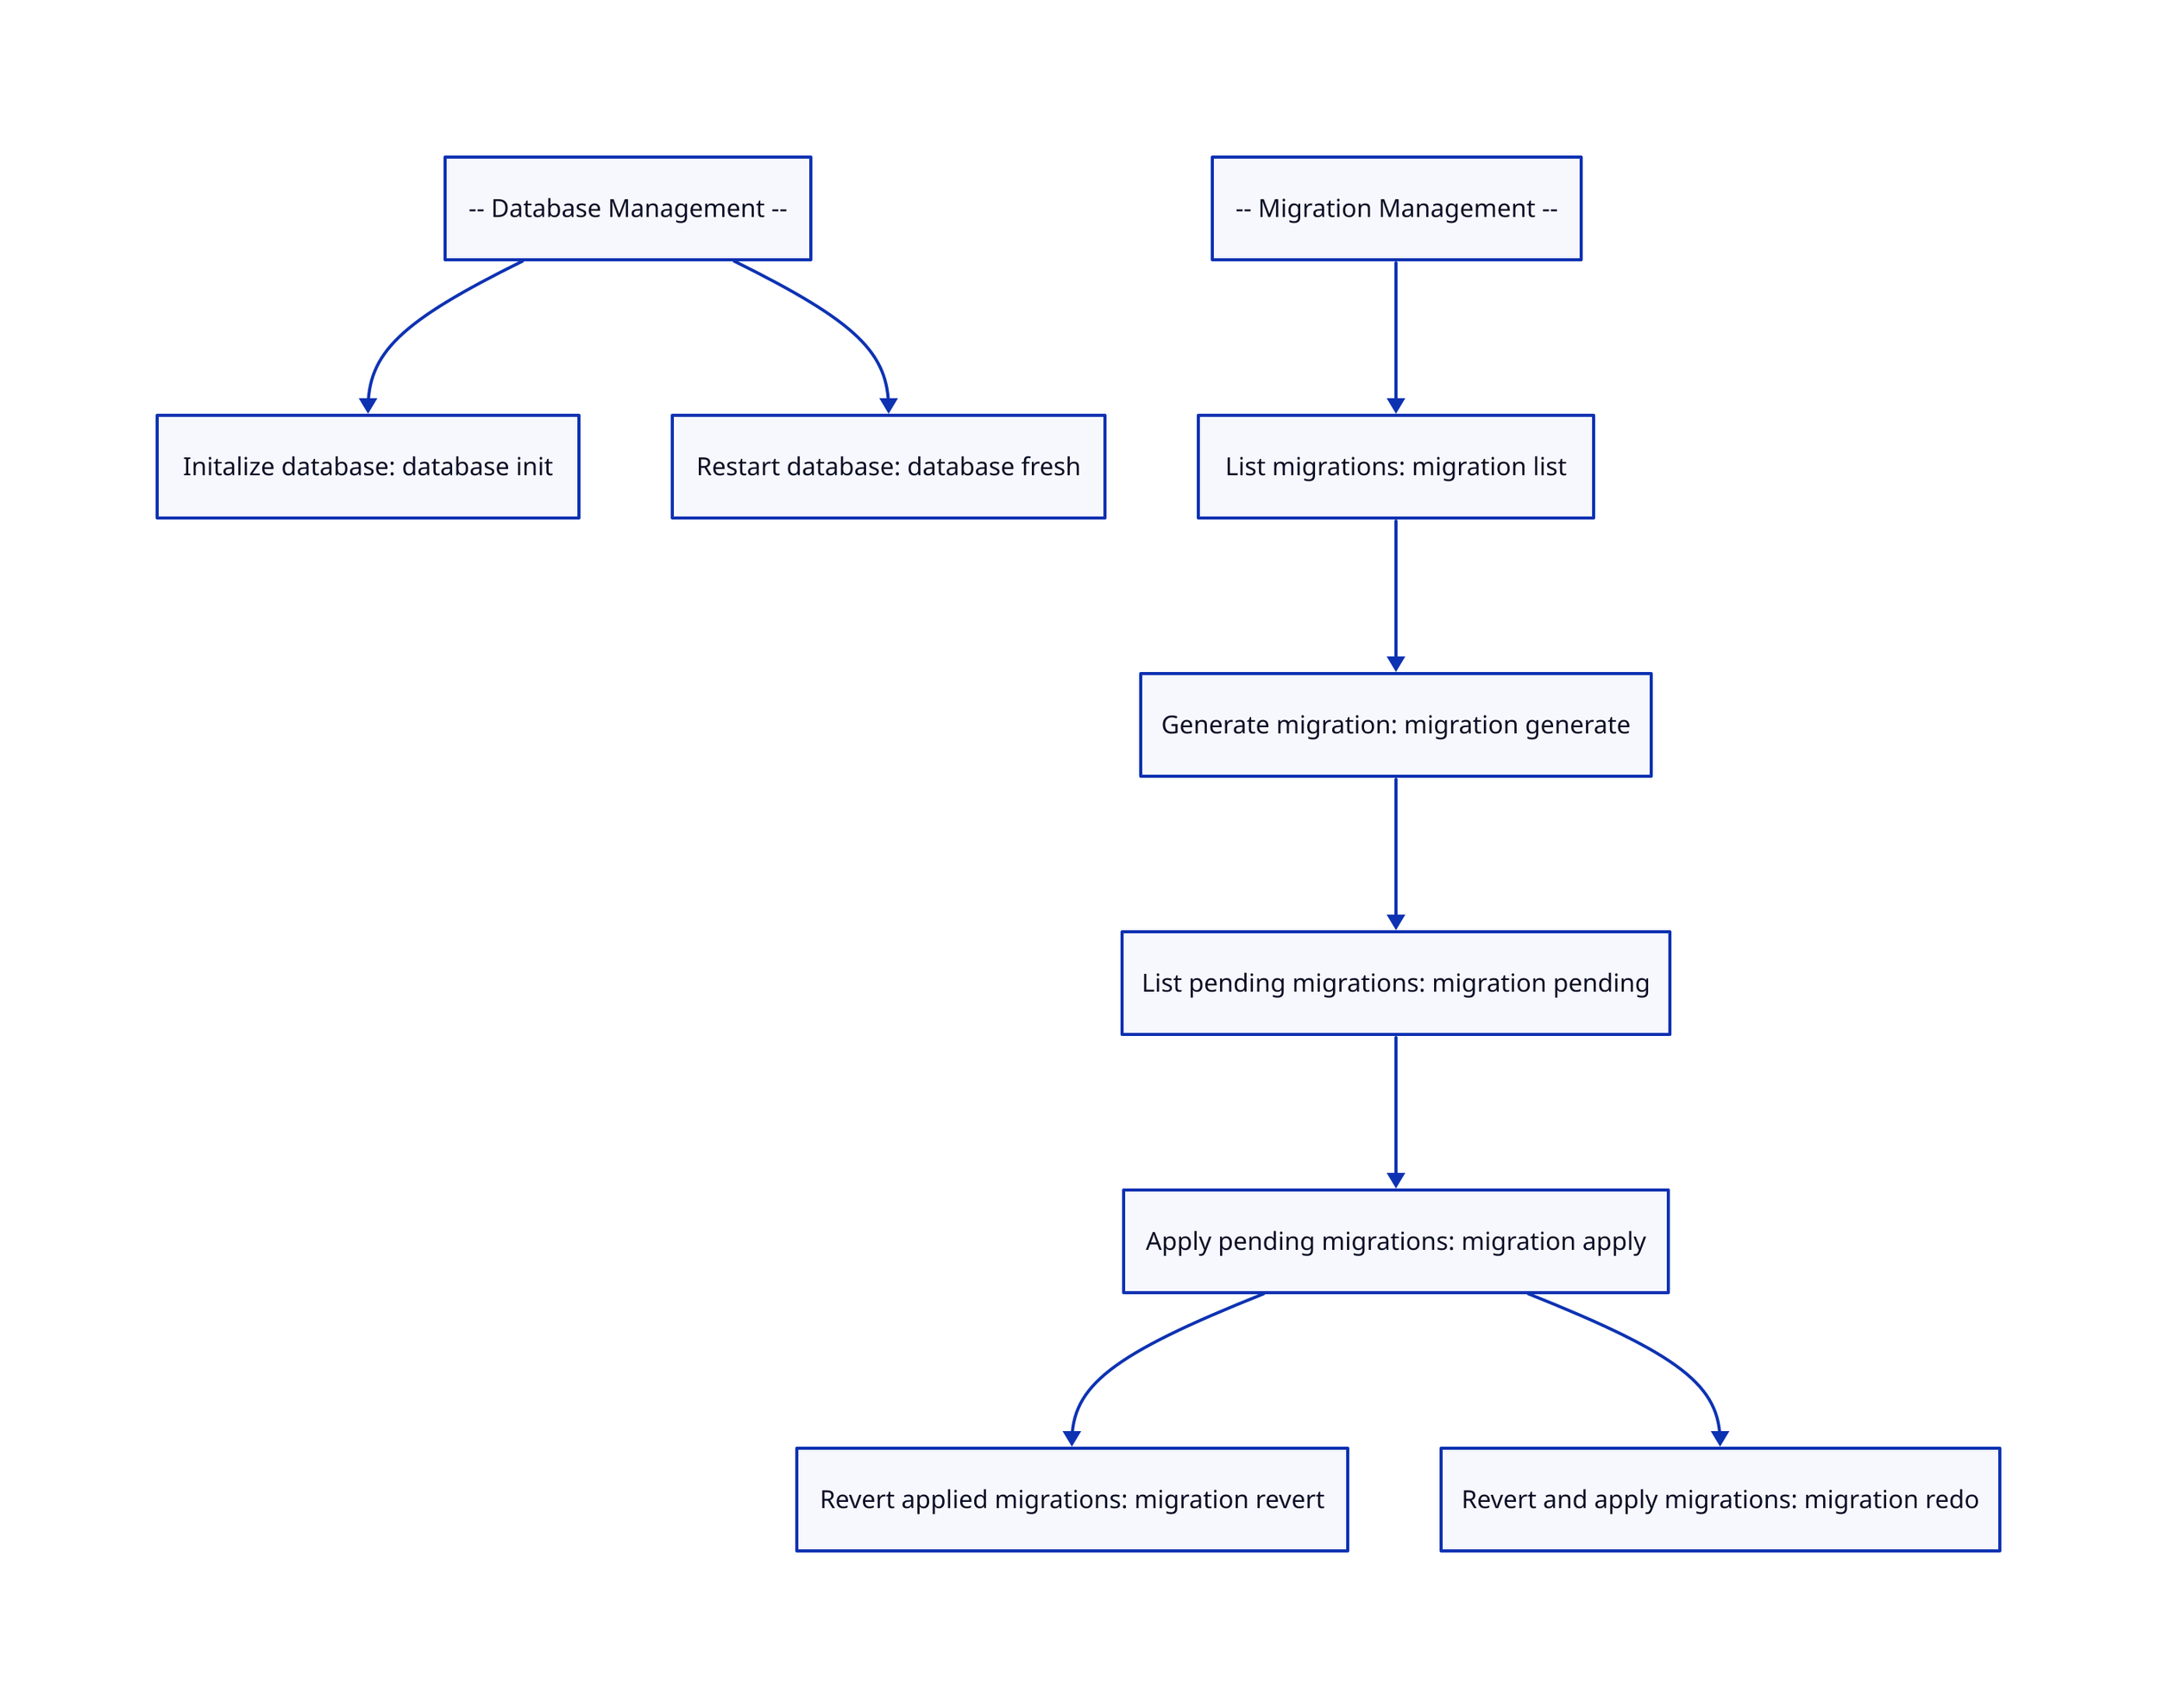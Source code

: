 # Database Management Front-End

database_management: "-- Database Management --"
initalize_database: "Initalize database: database init"
fresh_database: "Restart database: database fresh"

database_management -> initalize_database
database_management -> fresh_database

migration_management: "-- Migration Management --"

list_migrations: "List migrations: migration list"
generate_migration: "Generate migration: migration generate"
list_pending_migrations: "List pending migrations: migration pending"
apply_migrations: "Apply pending migrations: migration apply"
revert_migrations: "Revert applied migrations: migration revert"
redo_migrations: "Revert and apply migrations: migration redo"

migration_management -> list_migrations
list_migrations -> generate_migration
generate_migration -> list_pending_migrations
list_pending_migrations -> apply_migrations
apply_migrations -> revert_migrations
apply_migrations -> redo_migrations